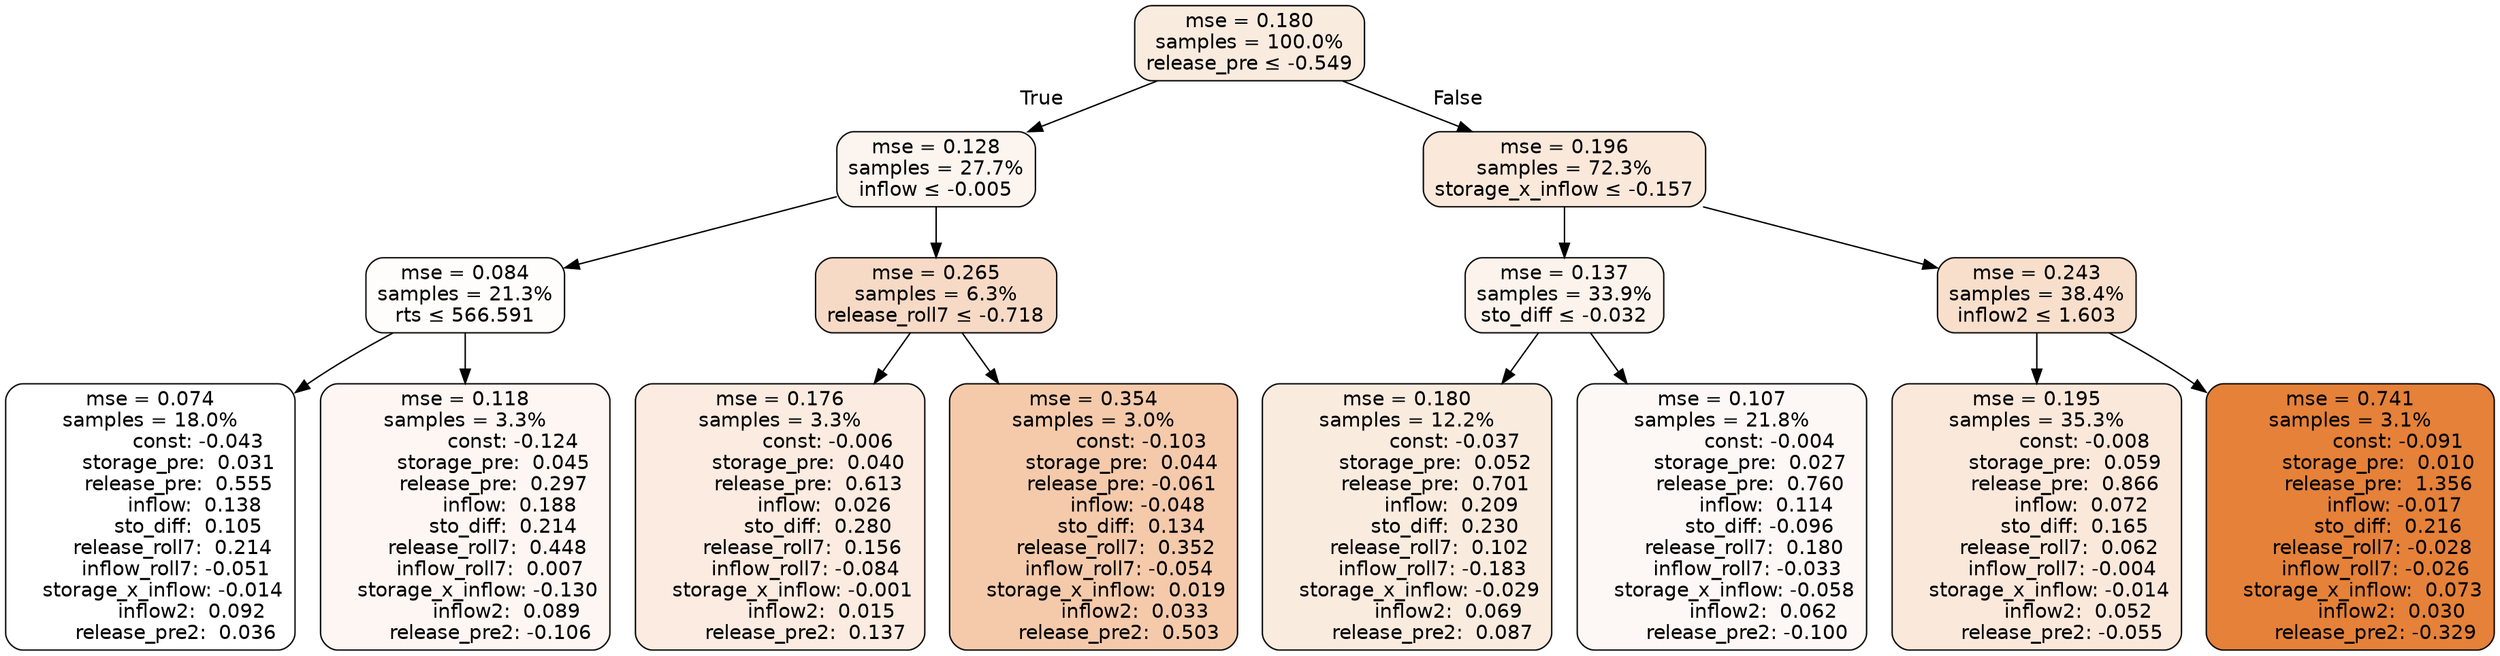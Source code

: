 digraph tree {
bgcolor="transparent"
node [shape=rectangle, style="filled, rounded", color="black", fontname=helvetica] ;
edge [fontname=helvetica] ;
	"0" [label="mse = 0.180
samples = 100.0%
release_pre &le; -0.549", fillcolor="#faebdf"]
	"1" [label="mse = 0.128
samples = 27.7%
inflow &le; -0.005", fillcolor="#fcf4ef"]
	"2" [label="mse = 0.084
samples = 21.3%
rts &le; 566.591", fillcolor="#fefdfc"]
	"3" [label="mse = 0.074
samples = 18.0%
               const: -0.043
         storage_pre:  0.031
         release_pre:  0.555
              inflow:  0.138
            sto_diff:  0.105
       release_roll7:  0.214
        inflow_roll7: -0.051
    storage_x_inflow: -0.014
             inflow2:  0.092
        release_pre2:  0.036", fillcolor="#ffffff"]
	"4" [label="mse = 0.118
samples = 3.3%
               const: -0.124
         storage_pre:  0.045
         release_pre:  0.297
              inflow:  0.188
            sto_diff:  0.214
       release_roll7:  0.448
        inflow_roll7:  0.007
    storage_x_inflow: -0.130
             inflow2:  0.089
        release_pre2: -0.106", fillcolor="#fdf6f2"]
	"5" [label="mse = 0.265
samples = 6.3%
release_roll7 &le; -0.718", fillcolor="#f7dac6"]
	"6" [label="mse = 0.176
samples = 3.3%
               const: -0.006
         storage_pre:  0.040
         release_pre:  0.613
              inflow:  0.026
            sto_diff:  0.280
       release_roll7:  0.156
        inflow_roll7: -0.084
    storage_x_inflow: -0.001
             inflow2:  0.015
        release_pre2:  0.137", fillcolor="#fbebe0"]
	"7" [label="mse = 0.354
samples = 3.0%
               const: -0.103
         storage_pre:  0.044
         release_pre: -0.061
              inflow: -0.048
            sto_diff:  0.134
       release_roll7:  0.352
        inflow_roll7: -0.054
    storage_x_inflow:  0.019
             inflow2:  0.033
        release_pre2:  0.503", fillcolor="#f4caab"]
	"8" [label="mse = 0.196
samples = 72.3%
storage_x_inflow &le; -0.157", fillcolor="#fae8da"]
	"9" [label="mse = 0.137
samples = 33.9%
sto_diff &le; -0.032", fillcolor="#fcf3ec"]
	"10" [label="mse = 0.180
samples = 12.2%
               const: -0.037
         storage_pre:  0.052
         release_pre:  0.701
              inflow:  0.209
            sto_diff:  0.230
       release_roll7:  0.102
        inflow_roll7: -0.183
    storage_x_inflow: -0.029
             inflow2:  0.069
        release_pre2:  0.087", fillcolor="#faebdf"]
	"11" [label="mse = 0.107
samples = 21.8%
               const: -0.004
         storage_pre:  0.027
         release_pre:  0.760
              inflow:  0.114
            sto_diff: -0.096
       release_roll7:  0.180
        inflow_roll7: -0.033
    storage_x_inflow: -0.058
             inflow2:  0.062
        release_pre2: -0.100", fillcolor="#fdf8f5"]
	"12" [label="mse = 0.243
samples = 38.4%
inflow2 &le; 1.603", fillcolor="#f8dfcc"]
	"13" [label="mse = 0.195
samples = 35.3%
               const: -0.008
         storage_pre:  0.059
         release_pre:  0.866
              inflow:  0.072
            sto_diff:  0.165
       release_roll7:  0.062
        inflow_roll7: -0.004
    storage_x_inflow: -0.014
             inflow2:  0.052
        release_pre2: -0.055", fillcolor="#fae8db"]
	"14" [label="mse = 0.741
samples = 3.1%
               const: -0.091
         storage_pre:  0.010
         release_pre:  1.356
              inflow: -0.017
            sto_diff:  0.216
       release_roll7: -0.028
        inflow_roll7: -0.026
    storage_x_inflow:  0.073
             inflow2:  0.030
        release_pre2: -0.329", fillcolor="#e58139"]

	"0" -> "1" [labeldistance=2.5, labelangle=45, headlabel="True"]
	"1" -> "2"
	"2" -> "3"
	"2" -> "4"
	"1" -> "5"
	"5" -> "6"
	"5" -> "7"
	"0" -> "8" [labeldistance=2.5, labelangle=-45, headlabel="False"]
	"8" -> "9"
	"9" -> "10"
	"9" -> "11"
	"8" -> "12"
	"12" -> "13"
	"12" -> "14"
}

